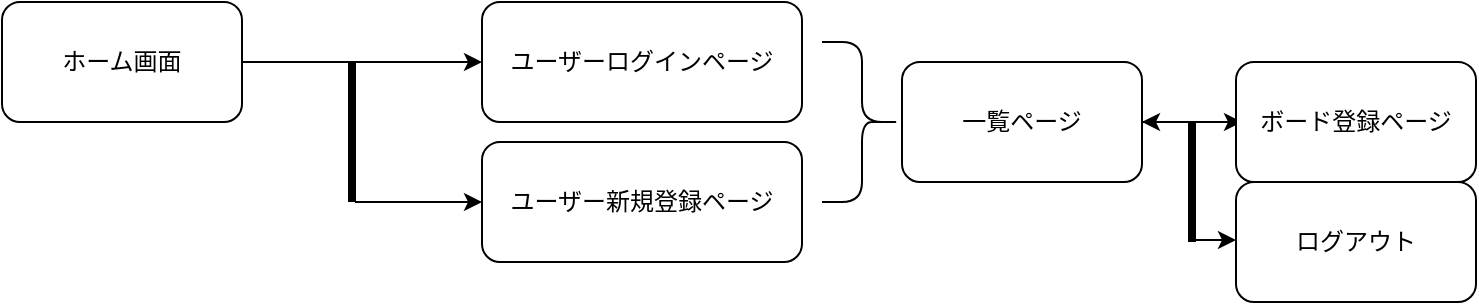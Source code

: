 <mxfile>
    <diagram id="ZA9-nJQ1qhWae0ilRCfH" name="ページ1">
        <mxGraphModel dx="889" dy="548" grid="1" gridSize="10" guides="1" tooltips="1" connect="1" arrows="1" fold="1" page="1" pageScale="1" pageWidth="827" pageHeight="1169" math="0" shadow="0">
            <root>
                <mxCell id="0"/>
                <mxCell id="1" parent="0"/>
                <mxCell id="2" value="ホーム画面" style="rounded=1;whiteSpace=wrap;html=1;" vertex="1" parent="1">
                    <mxGeometry x="90" y="140" width="120" height="60" as="geometry"/>
                </mxCell>
                <mxCell id="3" value="" style="endArrow=classic;html=1;exitX=1;exitY=0.5;exitDx=0;exitDy=0;" edge="1" parent="1" source="2">
                    <mxGeometry width="50" height="50" relative="1" as="geometry">
                        <mxPoint x="390" y="320" as="sourcePoint"/>
                        <mxPoint x="330" y="170" as="targetPoint"/>
                    </mxGeometry>
                </mxCell>
                <mxCell id="4" value="ユーザーログインページ" style="rounded=1;whiteSpace=wrap;html=1;" vertex="1" parent="1">
                    <mxGeometry x="330" y="140" width="160" height="60" as="geometry"/>
                </mxCell>
                <mxCell id="8" value="" style="line;strokeWidth=4;direction=south;html=1;perimeter=backbonePerimeter;points=[];outlineConnect=0;" vertex="1" parent="1">
                    <mxGeometry x="260" y="170" width="10" height="70" as="geometry"/>
                </mxCell>
                <mxCell id="9" value="" style="endArrow=classic;html=1;" edge="1" parent="1" source="8">
                    <mxGeometry width="50" height="50" relative="1" as="geometry">
                        <mxPoint x="390" y="320" as="sourcePoint"/>
                        <mxPoint x="330" y="240" as="targetPoint"/>
                        <Array as="points">
                            <mxPoint x="300" y="240"/>
                        </Array>
                    </mxGeometry>
                </mxCell>
                <mxCell id="10" value="ユーザー新規登録ページ" style="rounded=1;whiteSpace=wrap;html=1;" vertex="1" parent="1">
                    <mxGeometry x="330" y="210" width="160" height="60" as="geometry"/>
                </mxCell>
                <mxCell id="12" value="" style="shape=curlyBracket;whiteSpace=wrap;html=1;rounded=1;flipH=1;labelPosition=right;verticalLabelPosition=middle;align=left;verticalAlign=middle;size=0.5;" vertex="1" parent="1">
                    <mxGeometry x="500" y="160" width="40" height="80" as="geometry"/>
                </mxCell>
                <mxCell id="13" value="一覧ページ" style="rounded=1;whiteSpace=wrap;html=1;" vertex="1" parent="1">
                    <mxGeometry x="540" y="170" width="120" height="60" as="geometry"/>
                </mxCell>
                <mxCell id="14" value="" style="endArrow=classic;html=1;" edge="1" parent="1">
                    <mxGeometry width="50" height="50" relative="1" as="geometry">
                        <mxPoint x="660" y="200" as="sourcePoint"/>
                        <mxPoint x="710" y="200" as="targetPoint"/>
                        <Array as="points">
                            <mxPoint x="680" y="200"/>
                        </Array>
                    </mxGeometry>
                </mxCell>
                <mxCell id="16" value="" style="edgeStyle=none;html=1;" edge="1" parent="1" target="13">
                    <mxGeometry relative="1" as="geometry">
                        <mxPoint x="710" y="200" as="sourcePoint"/>
                    </mxGeometry>
                </mxCell>
                <mxCell id="15" value="ボード登録ページ" style="rounded=1;whiteSpace=wrap;html=1;" vertex="1" parent="1">
                    <mxGeometry x="707" y="170" width="120" height="60" as="geometry"/>
                </mxCell>
                <mxCell id="17" value="" style="line;strokeWidth=4;direction=south;html=1;perimeter=backbonePerimeter;points=[];outlineConnect=0;" vertex="1" parent="1">
                    <mxGeometry x="680" y="200" width="10" height="60" as="geometry"/>
                </mxCell>
                <mxCell id="18" value="" style="endArrow=classic;html=1;" edge="1" parent="1">
                    <mxGeometry width="50" height="50" relative="1" as="geometry">
                        <mxPoint x="687" y="259" as="sourcePoint"/>
                        <mxPoint x="707" y="259" as="targetPoint"/>
                        <Array as="points">
                            <mxPoint x="697" y="259"/>
                        </Array>
                    </mxGeometry>
                </mxCell>
                <mxCell id="19" value="ログアウト" style="rounded=1;whiteSpace=wrap;html=1;" vertex="1" parent="1">
                    <mxGeometry x="707" y="230" width="120" height="60" as="geometry"/>
                </mxCell>
            </root>
        </mxGraphModel>
    </diagram>
</mxfile>